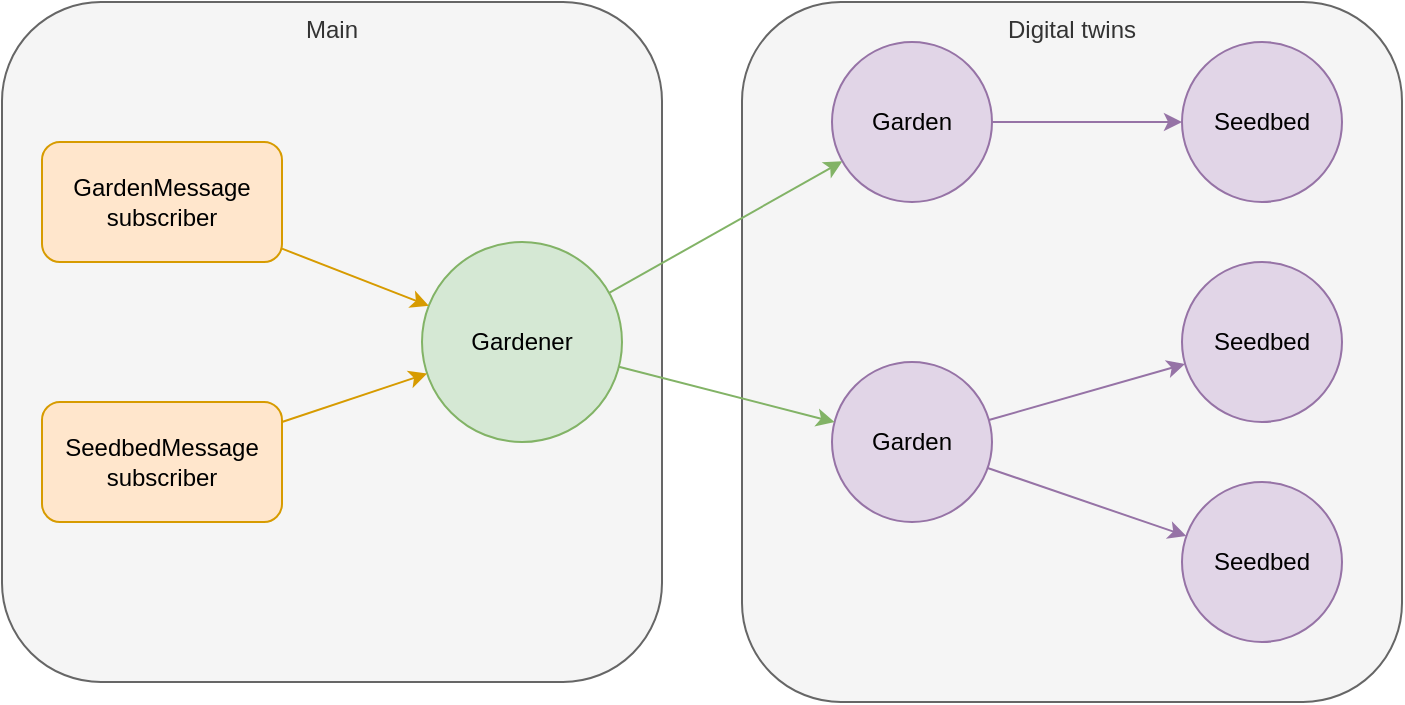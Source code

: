 <mxfile version="14.5.3" type="device"><diagram id="oolciwa_IQlGwdwgxTcW" name="Page-1"><mxGraphModel dx="868" dy="423" grid="1" gridSize="10" guides="1" tooltips="1" connect="1" arrows="1" fold="1" page="1" pageScale="1" pageWidth="1169" pageHeight="827" math="0" shadow="0"><root><mxCell id="0"/><mxCell id="1" parent="0"/><mxCell id="2oii2UzQQmA4hs7De40b-28" value="Main" style="rounded=1;whiteSpace=wrap;html=1;fillColor=#f5f5f5;strokeColor=#666666;fontColor=#333333;verticalAlign=top;" vertex="1" parent="1"><mxGeometry x="110" y="20" width="330" height="340" as="geometry"/></mxCell><mxCell id="2oii2UzQQmA4hs7De40b-27" value="Digital twins" style="rounded=1;whiteSpace=wrap;html=1;verticalAlign=top;fillColor=#f5f5f5;strokeColor=#666666;fontColor=#333333;" vertex="1" parent="1"><mxGeometry x="480" y="20" width="330" height="350" as="geometry"/></mxCell><mxCell id="2oii2UzQQmA4hs7De40b-1" value="Gardener" style="ellipse;whiteSpace=wrap;html=1;aspect=fixed;fillColor=#d5e8d4;strokeColor=#82b366;" vertex="1" parent="1"><mxGeometry x="320" y="140" width="100" height="100" as="geometry"/></mxCell><mxCell id="2oii2UzQQmA4hs7De40b-3" value="&lt;div&gt;GardenMessage&lt;/div&gt;&lt;div&gt;subscriber&lt;/div&gt;" style="rounded=1;whiteSpace=wrap;html=1;fillColor=#ffe6cc;strokeColor=#d79b00;" vertex="1" parent="1"><mxGeometry x="130" y="90" width="120" height="60" as="geometry"/></mxCell><mxCell id="2oii2UzQQmA4hs7De40b-4" value="&lt;div&gt;SeedbedMessage&lt;/div&gt;&lt;div&gt;subscriber&lt;/div&gt;" style="rounded=1;whiteSpace=wrap;html=1;fillColor=#ffe6cc;strokeColor=#d79b00;" vertex="1" parent="1"><mxGeometry x="130" y="220" width="120" height="60" as="geometry"/></mxCell><mxCell id="2oii2UzQQmA4hs7De40b-5" value="" style="endArrow=classic;html=1;fillColor=#ffe6cc;strokeColor=#d79b00;" edge="1" parent="1" source="2oii2UzQQmA4hs7De40b-3" target="2oii2UzQQmA4hs7De40b-1"><mxGeometry width="50" height="50" relative="1" as="geometry"><mxPoint x="70" y="180" as="sourcePoint"/><mxPoint x="120" y="130" as="targetPoint"/></mxGeometry></mxCell><mxCell id="2oii2UzQQmA4hs7De40b-6" value="" style="endArrow=classic;html=1;fillColor=#ffe6cc;strokeColor=#d79b00;" edge="1" parent="1" source="2oii2UzQQmA4hs7De40b-4" target="2oii2UzQQmA4hs7De40b-1"><mxGeometry width="50" height="50" relative="1" as="geometry"><mxPoint x="360" y="380" as="sourcePoint"/><mxPoint x="410" y="330" as="targetPoint"/></mxGeometry></mxCell><mxCell id="2oii2UzQQmA4hs7De40b-7" value="" style="endArrow=classic;html=1;fillColor=#d5e8d4;strokeColor=#82b366;" edge="1" parent="1" source="2oii2UzQQmA4hs7De40b-1" target="2oii2UzQQmA4hs7De40b-16"><mxGeometry width="50" height="50" relative="1" as="geometry"><mxPoint x="470" y="240" as="sourcePoint"/><mxPoint x="512.011" y="92.621" as="targetPoint"/></mxGeometry></mxCell><mxCell id="2oii2UzQQmA4hs7De40b-16" value="Garden" style="ellipse;whiteSpace=wrap;html=1;aspect=fixed;fillColor=#e1d5e7;strokeColor=#9673a6;" vertex="1" parent="1"><mxGeometry x="525" y="40" width="80" height="80" as="geometry"/></mxCell><mxCell id="2oii2UzQQmA4hs7De40b-17" value="Seedbed" style="ellipse;whiteSpace=wrap;html=1;aspect=fixed;fillColor=#e1d5e7;strokeColor=#9673a6;" vertex="1" parent="1"><mxGeometry x="700" y="40" width="80" height="80" as="geometry"/></mxCell><mxCell id="2oii2UzQQmA4hs7De40b-18" value="" style="endArrow=classic;html=1;fillColor=#e1d5e7;strokeColor=#9673a6;" edge="1" parent="1" source="2oii2UzQQmA4hs7De40b-16" target="2oii2UzQQmA4hs7De40b-17"><mxGeometry width="50" height="50" relative="1" as="geometry"><mxPoint x="595" y="210" as="sourcePoint"/><mxPoint x="660" y="210" as="targetPoint"/></mxGeometry></mxCell><mxCell id="2oii2UzQQmA4hs7De40b-19" value="Garden" style="ellipse;whiteSpace=wrap;html=1;aspect=fixed;fillColor=#e1d5e7;strokeColor=#9673a6;" vertex="1" parent="1"><mxGeometry x="525" y="200" width="80" height="80" as="geometry"/></mxCell><mxCell id="2oii2UzQQmA4hs7De40b-20" value="Seedbed" style="ellipse;whiteSpace=wrap;html=1;aspect=fixed;fillColor=#e1d5e7;strokeColor=#9673a6;" vertex="1" parent="1"><mxGeometry x="700" y="150" width="80" height="80" as="geometry"/></mxCell><mxCell id="2oii2UzQQmA4hs7De40b-21" value="" style="endArrow=classic;html=1;fillColor=#e1d5e7;strokeColor=#9673a6;" edge="1" parent="1" source="2oii2UzQQmA4hs7De40b-19" target="2oii2UzQQmA4hs7De40b-20"><mxGeometry width="50" height="50" relative="1" as="geometry"><mxPoint x="560" y="440" as="sourcePoint"/><mxPoint x="610" y="390" as="targetPoint"/></mxGeometry></mxCell><mxCell id="2oii2UzQQmA4hs7De40b-23" value="Seedbed" style="ellipse;whiteSpace=wrap;html=1;aspect=fixed;fillColor=#e1d5e7;strokeColor=#9673a6;" vertex="1" parent="1"><mxGeometry x="700" y="260" width="80" height="80" as="geometry"/></mxCell><mxCell id="2oii2UzQQmA4hs7De40b-24" value="" style="endArrow=classic;html=1;fillColor=#e1d5e7;strokeColor=#9673a6;" edge="1" parent="1" source="2oii2UzQQmA4hs7De40b-19" target="2oii2UzQQmA4hs7De40b-23"><mxGeometry width="50" height="50" relative="1" as="geometry"><mxPoint x="540" y="530" as="sourcePoint"/><mxPoint x="590" y="480" as="targetPoint"/></mxGeometry></mxCell><mxCell id="2oii2UzQQmA4hs7De40b-25" value="" style="endArrow=classic;html=1;fillColor=#d5e8d4;strokeColor=#82b366;" edge="1" parent="1" source="2oii2UzQQmA4hs7De40b-1" target="2oii2UzQQmA4hs7De40b-19"><mxGeometry width="50" height="50" relative="1" as="geometry"><mxPoint x="420" y="250" as="sourcePoint"/><mxPoint x="470" y="200" as="targetPoint"/></mxGeometry></mxCell></root></mxGraphModel></diagram></mxfile>